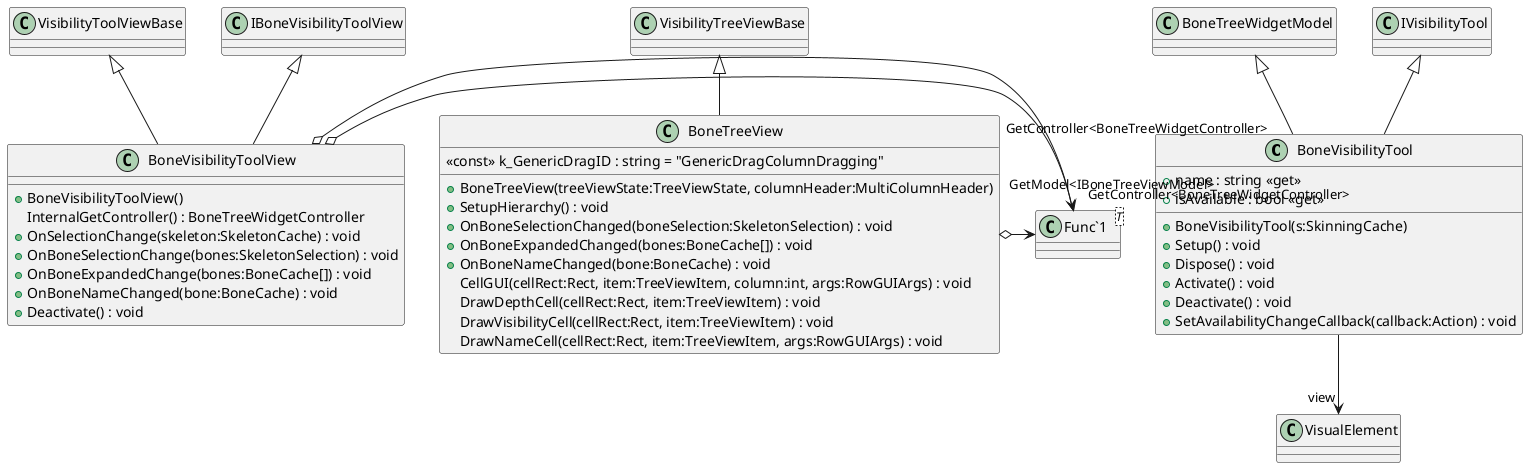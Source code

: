 @startuml
class BoneVisibilityTool {
    + name : string <<get>>
    + isAvailable : bool <<get>>
    + BoneVisibilityTool(s:SkinningCache)
    + Setup() : void
    + Dispose() : void
    + Activate() : void
    + Deactivate() : void
    + SetAvailabilityChangeCallback(callback:Action) : void
}
class BoneVisibilityToolView {
    + BoneVisibilityToolView()
    InternalGetController() : BoneTreeWidgetController
    + OnSelectionChange(skeleton:SkeletonCache) : void
    + OnBoneSelectionChange(bones:SkeletonSelection) : void
    + OnBoneExpandedChange(bones:BoneCache[]) : void
    + OnBoneNameChanged(bone:BoneCache) : void
    + Deactivate() : void
}
class BoneTreeView {
    + BoneTreeView(treeViewState:TreeViewState, columnHeader:MultiColumnHeader)
    + SetupHierarchy() : void
    + OnBoneSelectionChanged(boneSelection:SkeletonSelection) : void
    + OnBoneExpandedChanged(bones:BoneCache[]) : void
    + OnBoneNameChanged(bone:BoneCache) : void
    CellGUI(cellRect:Rect, item:TreeViewItem, column:int, args:RowGUIArgs) : void
    DrawDepthCell(cellRect:Rect, item:TreeViewItem) : void
    DrawVisibilityCell(cellRect:Rect, item:TreeViewItem) : void
    DrawNameCell(cellRect:Rect, item:TreeViewItem, args:RowGUIArgs) : void
    <<const>> k_GenericDragID : string = "GenericDragColumnDragging"
}
class "Func`1"<T> {
}
BoneTreeWidgetModel <|-- BoneVisibilityTool
IVisibilityTool <|-- BoneVisibilityTool
BoneVisibilityTool --> "view" VisualElement
VisibilityToolViewBase <|-- BoneVisibilityToolView
IBoneVisibilityToolView <|-- BoneVisibilityToolView
BoneVisibilityToolView o-> "GetController<BoneTreeWidgetController>" "Func`1"
BoneVisibilityToolView o-> "GetModel<IBoneTreeViewModel>" "Func`1"
VisibilityTreeViewBase <|-- BoneTreeView
BoneTreeView o-> "GetController<BoneTreeWidgetController>" "Func`1"
@enduml

